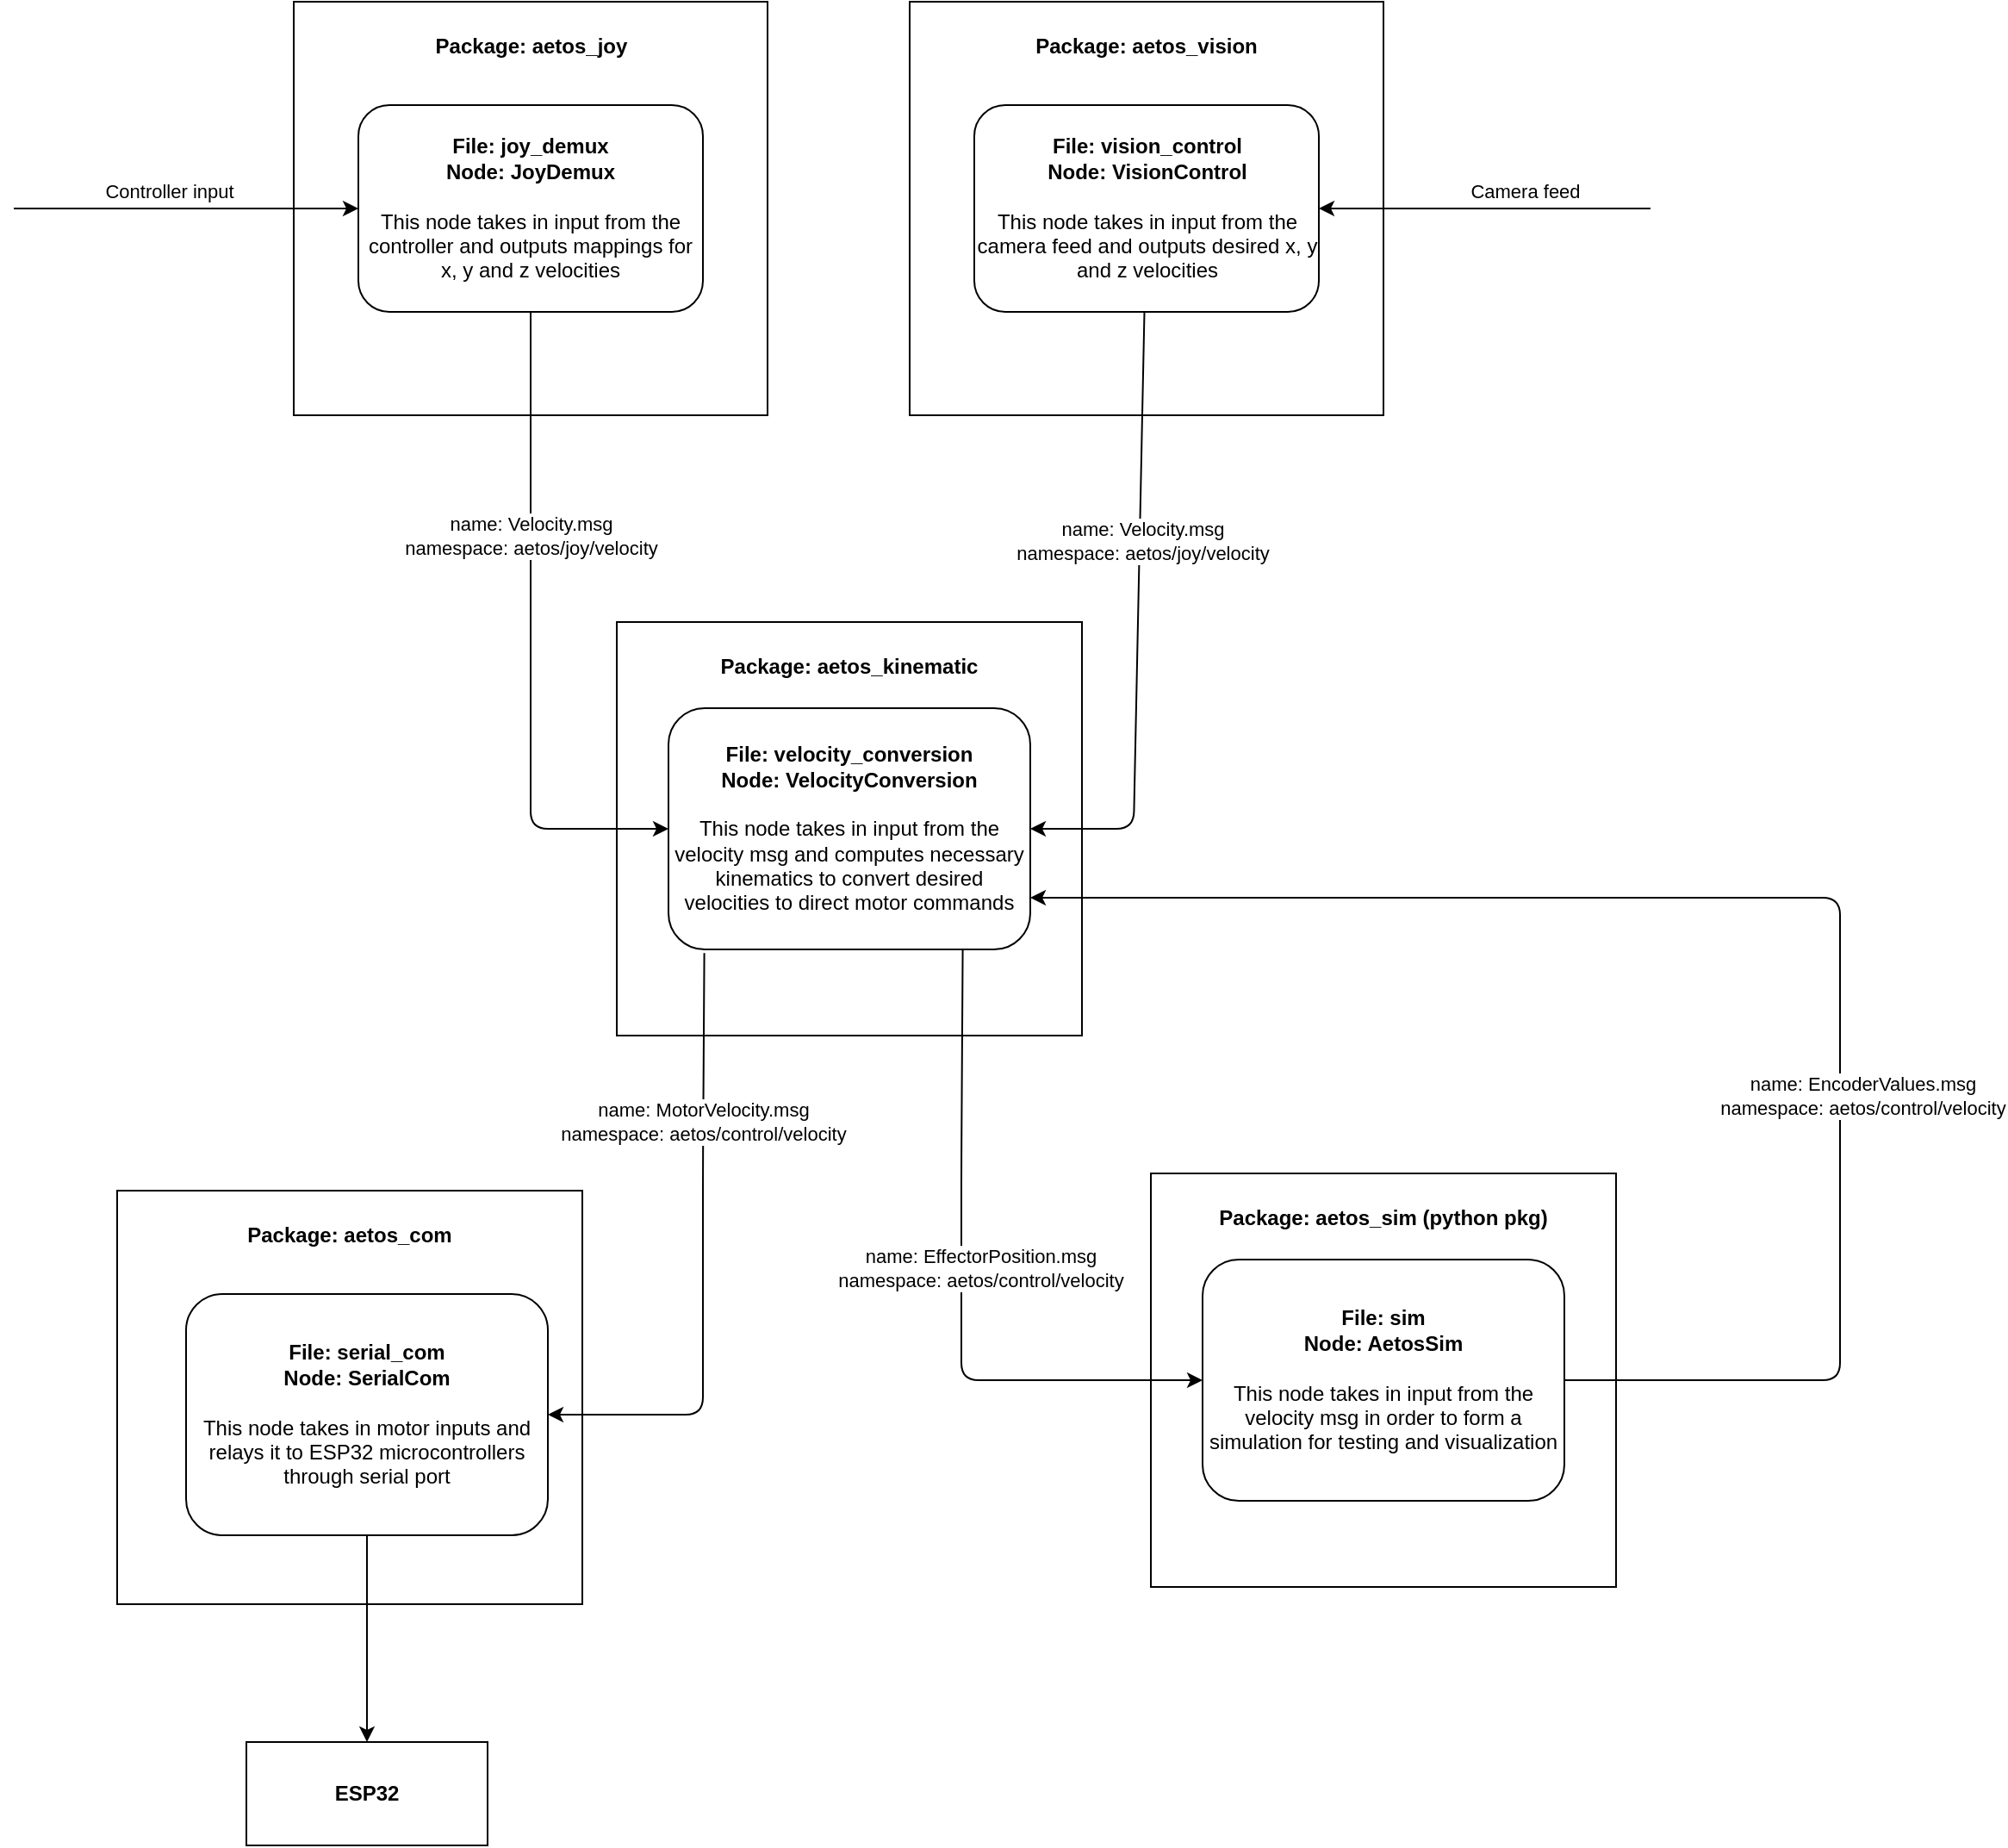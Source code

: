 <mxfile>
    <diagram id="Iz26gCM1m8_hL7JU3MXF" name="Page-1">
        <mxGraphModel dx="1456" dy="751" grid="1" gridSize="10" guides="1" tooltips="1" connect="1" arrows="1" fold="1" page="0" pageScale="1" pageWidth="827" pageHeight="1169" math="0" shadow="0">
            <root>
                <mxCell id="0"/>
                <mxCell id="1" parent="0"/>
                <mxCell id="28" value="&lt;p style=&quot;&quot;&gt;&lt;b&gt;Package: aetos_sim (python pkg)&lt;/b&gt;&lt;/p&gt;" style="whiteSpace=wrap;html=1;align=center;horizontal=1;verticalAlign=top;" parent="1" vertex="1">
                    <mxGeometry x="580" y="680" width="270" height="240" as="geometry"/>
                </mxCell>
                <mxCell id="11" value="&lt;p style=&quot;&quot;&gt;&lt;b&gt;Package: aetos_com&lt;/b&gt;&lt;/p&gt;" style="whiteSpace=wrap;html=1;align=center;horizontal=1;verticalAlign=top;" parent="1" vertex="1">
                    <mxGeometry x="-20" y="690" width="270" height="240" as="geometry"/>
                </mxCell>
                <mxCell id="10" value="&lt;p style=&quot;&quot;&gt;&lt;b&gt;Package: aetos_kinematic&lt;/b&gt;&lt;/p&gt;" style="whiteSpace=wrap;html=1;align=center;horizontal=1;verticalAlign=top;" parent="1" vertex="1">
                    <mxGeometry x="270" y="360" width="270" height="240" as="geometry"/>
                </mxCell>
                <mxCell id="8" value="&lt;p style=&quot;&quot;&gt;&lt;b&gt;Package: aetos_joy&lt;/b&gt;&lt;/p&gt;" style="whiteSpace=wrap;html=1;align=center;horizontal=1;verticalAlign=top;" parent="1" vertex="1">
                    <mxGeometry x="82.5" width="275" height="240" as="geometry"/>
                </mxCell>
                <mxCell id="2" value="&lt;b&gt;File: joy_demux&lt;br&gt;Node: JoyDemux&lt;br&gt;&lt;/b&gt;&lt;br&gt;This node takes in input from the controller and outputs mappings for x, y and z velocities" style="rounded=1;whiteSpace=wrap;html=1;" parent="1" vertex="1">
                    <mxGeometry x="120" y="60" width="200" height="120" as="geometry"/>
                </mxCell>
                <mxCell id="3" value="" style="edgeStyle=none;orthogonalLoop=1;jettySize=auto;html=1;entryX=0;entryY=0.5;entryDx=0;entryDy=0;" parent="1" target="2" edge="1">
                    <mxGeometry width="100" relative="1" as="geometry">
                        <mxPoint x="-80" y="120" as="sourcePoint"/>
                        <mxPoint x="80" y="160" as="targetPoint"/>
                        <Array as="points"/>
                    </mxGeometry>
                </mxCell>
                <mxCell id="4" value="Controller input" style="edgeLabel;html=1;align=center;verticalAlign=middle;resizable=0;points=[];" parent="3" vertex="1" connectable="0">
                    <mxGeometry x="-0.11" y="-3" relative="1" as="geometry">
                        <mxPoint x="1" y="-13" as="offset"/>
                    </mxGeometry>
                </mxCell>
                <mxCell id="31" style="edgeStyle=none;html=1;entryX=1;entryY=0.5;entryDx=0;entryDy=0;exitX=0.099;exitY=1.015;exitDx=0;exitDy=0;exitPerimeter=0;" parent="1" source="5" target="12" edge="1">
                    <mxGeometry relative="1" as="geometry">
                        <Array as="points">
                            <mxPoint x="320" y="680"/>
                            <mxPoint x="320" y="820"/>
                        </Array>
                    </mxGeometry>
                </mxCell>
                <mxCell id="5" value="&lt;b&gt;File: velocity_conversion&lt;br&gt;Node: VelocityConversion&lt;br&gt;&lt;/b&gt;&lt;br&gt;This node takes in input from the velocity msg and computes necessary kinematics to convert desired velocities to direct motor commands" style="rounded=1;whiteSpace=wrap;html=1;" parent="1" vertex="1">
                    <mxGeometry x="300" y="410" width="210" height="140" as="geometry"/>
                </mxCell>
                <mxCell id="6" value="" style="edgeStyle=none;orthogonalLoop=1;jettySize=auto;html=1;exitX=0.5;exitY=1;exitDx=0;exitDy=0;entryX=0;entryY=0.5;entryDx=0;entryDy=0;" parent="1" source="2" target="5" edge="1">
                    <mxGeometry width="100" relative="1" as="geometry">
                        <mxPoint x="350" y="140" as="sourcePoint"/>
                        <mxPoint x="220" y="630" as="targetPoint"/>
                        <Array as="points">
                            <mxPoint x="220" y="310"/>
                            <mxPoint x="220" y="480"/>
                        </Array>
                    </mxGeometry>
                </mxCell>
                <mxCell id="9" value="name: Velocity.msg&lt;br&gt;namespace: aetos/joy/velocity" style="edgeLabel;html=1;align=center;verticalAlign=middle;resizable=0;points=[];" parent="6" vertex="1" connectable="0">
                    <mxGeometry x="0.242" y="2" relative="1" as="geometry">
                        <mxPoint x="-2" y="-106" as="offset"/>
                    </mxGeometry>
                </mxCell>
                <mxCell id="35" style="edgeStyle=none;html=1;exitX=0.5;exitY=1;exitDx=0;exitDy=0;entryX=0.5;entryY=0;entryDx=0;entryDy=0;" parent="1" source="12" target="36" edge="1">
                    <mxGeometry relative="1" as="geometry">
                        <mxPoint x="205" y="1070" as="targetPoint"/>
                    </mxGeometry>
                </mxCell>
                <mxCell id="12" value="&lt;b&gt;File: serial_com&lt;br&gt;Node: SerialCom&lt;br&gt;&lt;/b&gt;&lt;br&gt;This node takes in motor inputs and relays it to ESP32 microcontrollers through serial port" style="rounded=1;whiteSpace=wrap;html=1;" parent="1" vertex="1">
                    <mxGeometry x="20" y="750" width="210" height="140" as="geometry"/>
                </mxCell>
                <mxCell id="15" value="&lt;p style=&quot;&quot;&gt;&lt;b&gt;Package: aetos_vision&lt;/b&gt;&lt;/p&gt;" style="whiteSpace=wrap;html=1;align=center;horizontal=1;verticalAlign=top;" parent="1" vertex="1">
                    <mxGeometry x="440" width="275" height="240" as="geometry"/>
                </mxCell>
                <mxCell id="19" style="edgeStyle=none;html=1;entryX=1;entryY=0.5;entryDx=0;entryDy=0;" parent="1" source="16" target="5" edge="1">
                    <mxGeometry relative="1" as="geometry">
                        <Array as="points">
                            <mxPoint x="570" y="480"/>
                        </Array>
                    </mxGeometry>
                </mxCell>
                <mxCell id="20" value="name: Velocity.msg&lt;br&gt;namespace: aetos/joy/velocity" style="edgeLabel;html=1;align=center;verticalAlign=middle;resizable=0;points=[];" parent="19" vertex="1" connectable="0">
                    <mxGeometry x="-0.261" y="1" relative="1" as="geometry">
                        <mxPoint as="offset"/>
                    </mxGeometry>
                </mxCell>
                <mxCell id="16" value="&lt;b&gt;File: vision_control&lt;br&gt;Node: VisionControl&lt;br&gt;&lt;/b&gt;&lt;br&gt;This node takes in input from the camera feed and outputs desired x, y and z velocities" style="rounded=1;whiteSpace=wrap;html=1;" parent="1" vertex="1">
                    <mxGeometry x="477.5" y="60" width="200" height="120" as="geometry"/>
                </mxCell>
                <mxCell id="21" value="" style="edgeStyle=none;orthogonalLoop=1;jettySize=auto;html=1;entryX=1;entryY=0.5;entryDx=0;entryDy=0;" parent="1" target="16" edge="1">
                    <mxGeometry width="100" relative="1" as="geometry">
                        <mxPoint x="870" y="120" as="sourcePoint"/>
                        <mxPoint x="880" y="120" as="targetPoint"/>
                        <Array as="points"/>
                    </mxGeometry>
                </mxCell>
                <mxCell id="22" value="Camera feed" style="edgeLabel;html=1;align=center;verticalAlign=middle;resizable=0;points=[];" parent="21" vertex="1" connectable="0">
                    <mxGeometry x="-0.249" y="2" relative="1" as="geometry">
                        <mxPoint x="-1" y="-12" as="offset"/>
                    </mxGeometry>
                </mxCell>
                <mxCell id="29" value="&lt;b&gt;File: sim&lt;br&gt;Node: AetosSim&lt;br&gt;&lt;/b&gt;&lt;br&gt;This node takes in input from the velocity msg in order to form a simulation for testing and visualization" style="rounded=1;whiteSpace=wrap;html=1;" parent="1" vertex="1">
                    <mxGeometry x="610" y="730" width="210" height="140" as="geometry"/>
                </mxCell>
                <mxCell id="36" value="&lt;b&gt;ESP32&lt;/b&gt;" style="whiteSpace=wrap;html=1;" parent="1" vertex="1">
                    <mxGeometry x="55" y="1010" width="140" height="60" as="geometry"/>
                </mxCell>
                <mxCell id="37" value="name: MotorVelocity.msg&lt;br&gt;namespace: aetos/control/velocity" style="edgeLabel;html=1;align=center;verticalAlign=middle;resizable=0;points=[];" vertex="1" connectable="0" parent="1">
                    <mxGeometry x="319.995" y="650.001" as="geometry"/>
                </mxCell>
                <mxCell id="38" style="edgeStyle=none;html=1;exitX=0.099;exitY=1.015;exitDx=0;exitDy=0;exitPerimeter=0;" edge="1" parent="1" target="29">
                    <mxGeometry relative="1" as="geometry">
                        <Array as="points">
                            <mxPoint x="470" y="677.9"/>
                            <mxPoint x="470" y="800"/>
                        </Array>
                        <mxPoint x="470.79" y="550.0" as="sourcePoint"/>
                        <mxPoint x="550" y="818" as="targetPoint"/>
                    </mxGeometry>
                </mxCell>
                <mxCell id="39" value="name: EffectorPosition.msg&lt;br&gt;namespace: aetos/control/velocity" style="edgeLabel;html=1;align=center;verticalAlign=middle;resizable=0;points=[];" vertex="1" connectable="0" parent="1">
                    <mxGeometry x="477.495" y="730.001" as="geometry">
                        <mxPoint x="3" y="5" as="offset"/>
                    </mxGeometry>
                </mxCell>
                <mxCell id="40" style="edgeStyle=none;html=1;exitX=1;exitY=0.5;exitDx=0;exitDy=0;" edge="1" parent="1" source="29">
                    <mxGeometry relative="1" as="geometry">
                        <Array as="points">
                            <mxPoint x="980" y="800"/>
                            <mxPoint x="980" y="520"/>
                        </Array>
                        <mxPoint x="900" y="820" as="sourcePoint"/>
                        <mxPoint x="510" y="520" as="targetPoint"/>
                    </mxGeometry>
                </mxCell>
                <mxCell id="41" value="name: EncoderValues.msg&lt;br&gt;namespace: aetos/control/velocity" style="edgeLabel;html=1;align=center;verticalAlign=middle;resizable=0;points=[];" vertex="1" connectable="0" parent="1">
                    <mxGeometry x="989.995" y="630.001" as="geometry">
                        <mxPoint x="3" y="5" as="offset"/>
                    </mxGeometry>
                </mxCell>
            </root>
        </mxGraphModel>
    </diagram>
</mxfile>
